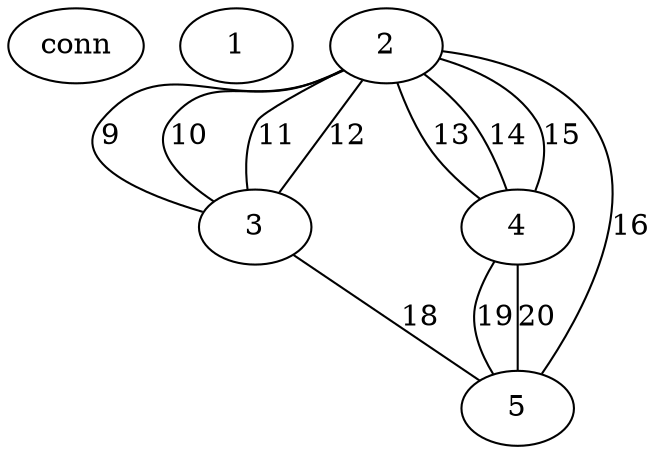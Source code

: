 graph conn {
conn; 
1
2
3
4
5

2
2
4
5
5
5
2
2 -- 3 [label = 9]
2 -- 3 [label = 10]
2 -- 3 [label = 11]
2 -- 3 [label = 12]
2 -- 4 [label = 13]
2 -- 4 [label = 14]
2 -- 4 [label = 15]
2 -- 5 [label = 16]
3
3 -- 5 [label = 18]
4 -- 5 [label = 19]
4 -- 5 [label = 20]
}